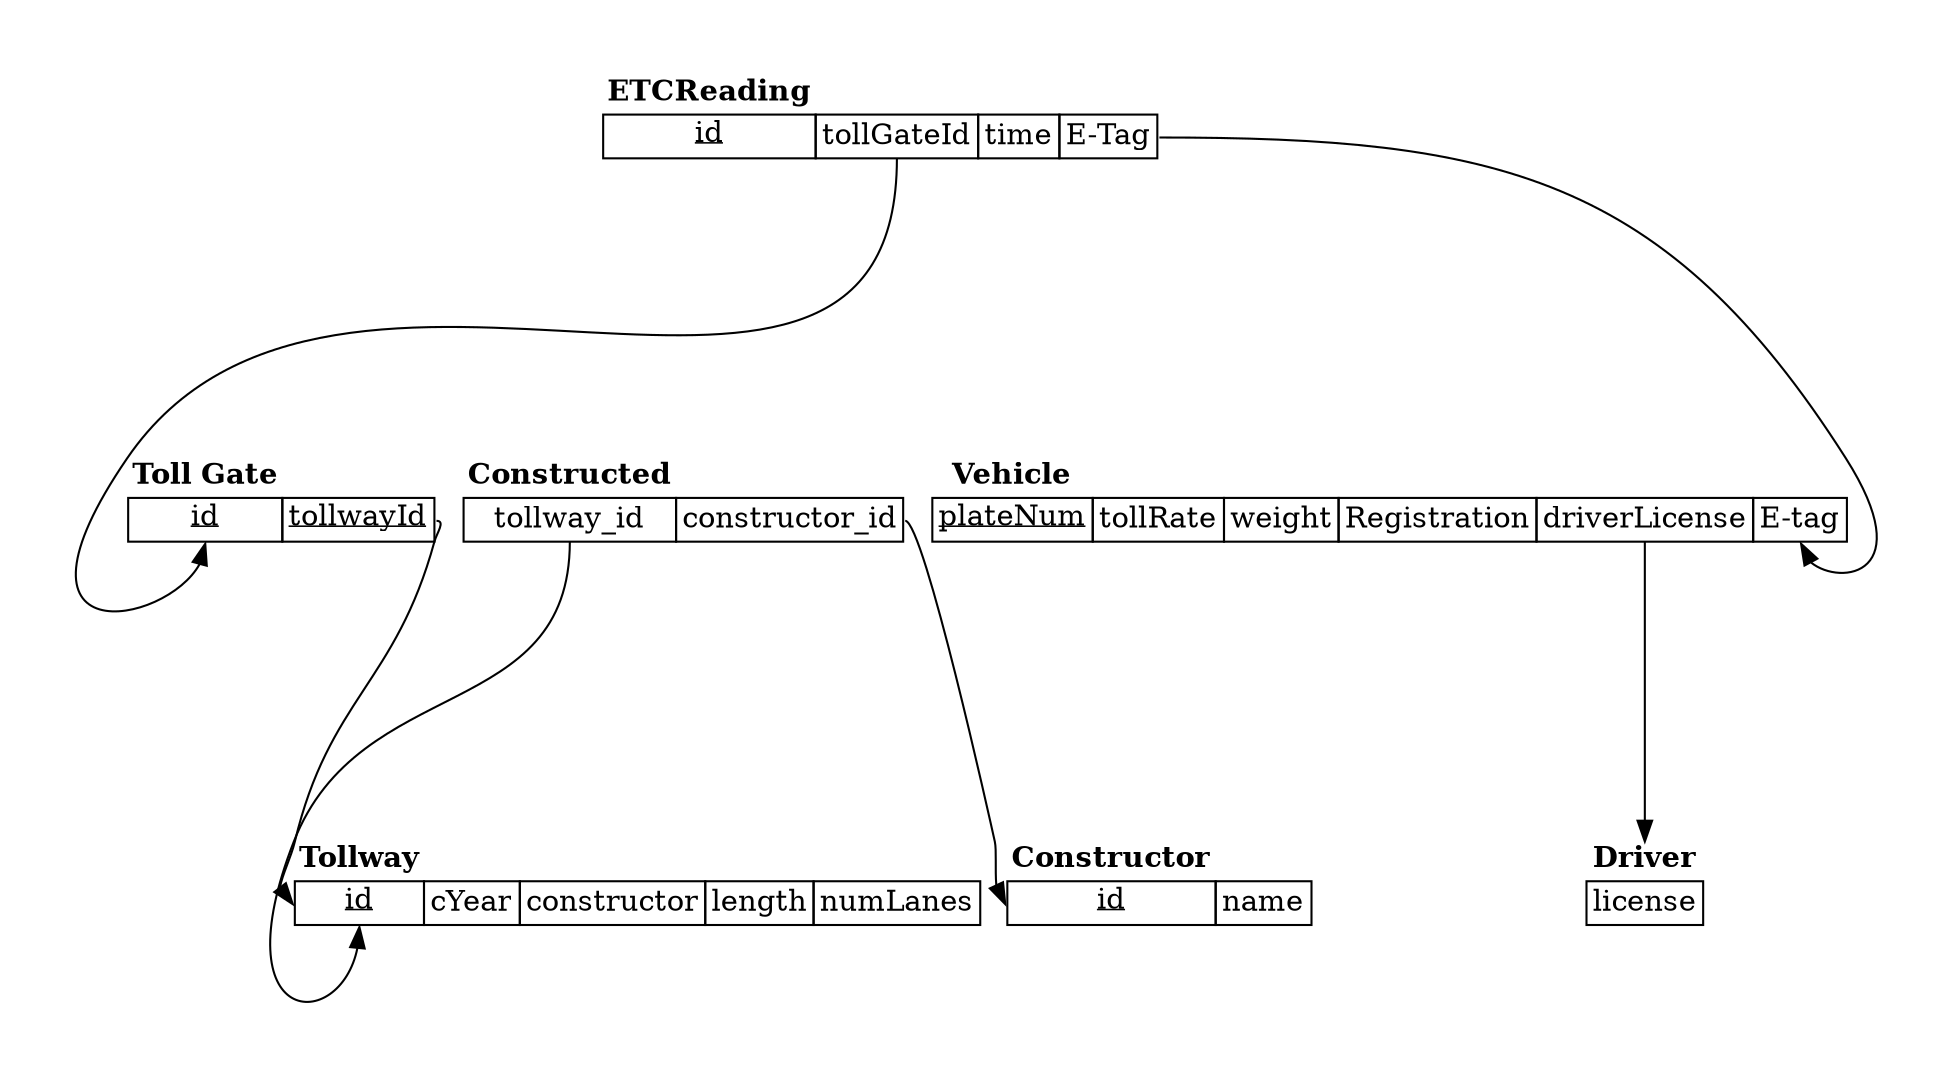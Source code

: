 digraph {
    graph [pad="0.5", nodesep=".2", ranksep="2"];
    node [shape=plain]
    rankdir=TB;

tollway [rank=1 label=<
<table border="0" cellborder="1" cellspacing="0">
  <tr><td BORDER="0"><b>Tollway</b></td></tr>
  <tr>
    <td port="id"><u>id</u></td>
    <td>cYear</td>
    <td>constructor</td>
    <td>length</td>
    <td>numLanes</td>
  </tr>
</table>>];
toll_gate:tw_id -> tollway:id

toll_gate [rank=2 label=<
<table border="0" cellborder="1" cellspacing="0">
  <tr><td BORDER="0"><b>Toll Gate</b></td></tr>
  <tr>
    <td port="id"><u>id</u></td>
    <td port="tw_id"><u>tollwayId</u></td>
  </tr>
</table>>];

etc_reading [rank=3 label=<
<table border="0" cellborder="1" cellspacing="0">
  <tr><td BORDER="0"><b>ETCReading</b></td></tr>
  <tr>
    <td port="id"><u>id</u></td>
    <td port="tg_id">tollGateId</td>
    <td>time</td>
    <td port="tag">E-Tag</td>
  </tr>
</table>>];
etc_reading:tag -> vehicle:tag
etc_reading:tg_id -> toll_gate:id

constructor [rank=4 label=<
<table border="0" cellborder="1" cellspacing="0">
  <tr><td BORDER="0"><b>Constructor</b></td></tr>
  <tr>
    <td port="id"><u>id</u></td>
    <td>name</td>
  </tr>
</table>>];

constructed [rank=5 label=<
<table border="0" cellborder="1" cellspacing="0">
  <tr><td BORDER="0"><b>Constructed</b></td></tr>
  <tr>
    <td port="tw">tollway_id</td>
    <td port="cons">constructor_id</td>
  </tr>
</table>>];
constructed:cons -> constructor:id
constructed:tw -> tollway:id

vehicle [rank=6 label=<
<table border="0" cellborder="1" cellspacing="0">
  <tr><td BORDER="0"><b>Vehicle</b></td></tr>
  <tr>
    <td><u>plateNum</u></td>
    <td>tollRate</td>
    <td>weight</td>
    <td>Registration</td>
    <td port="dr_id">driverLicense</td>
    <td port="tag">E-tag</td>
  </tr>
</table>>];
vehicle:dr_id -> driver:license


driver [rank=7 label=<
<table border="0" cellborder="1" cellspacing="0">
  <tr><td BORDER="0"><b>Driver</b></td></tr>
  <tr>
    <td port="id">license</td>
  </tr>
</table>>];

}

